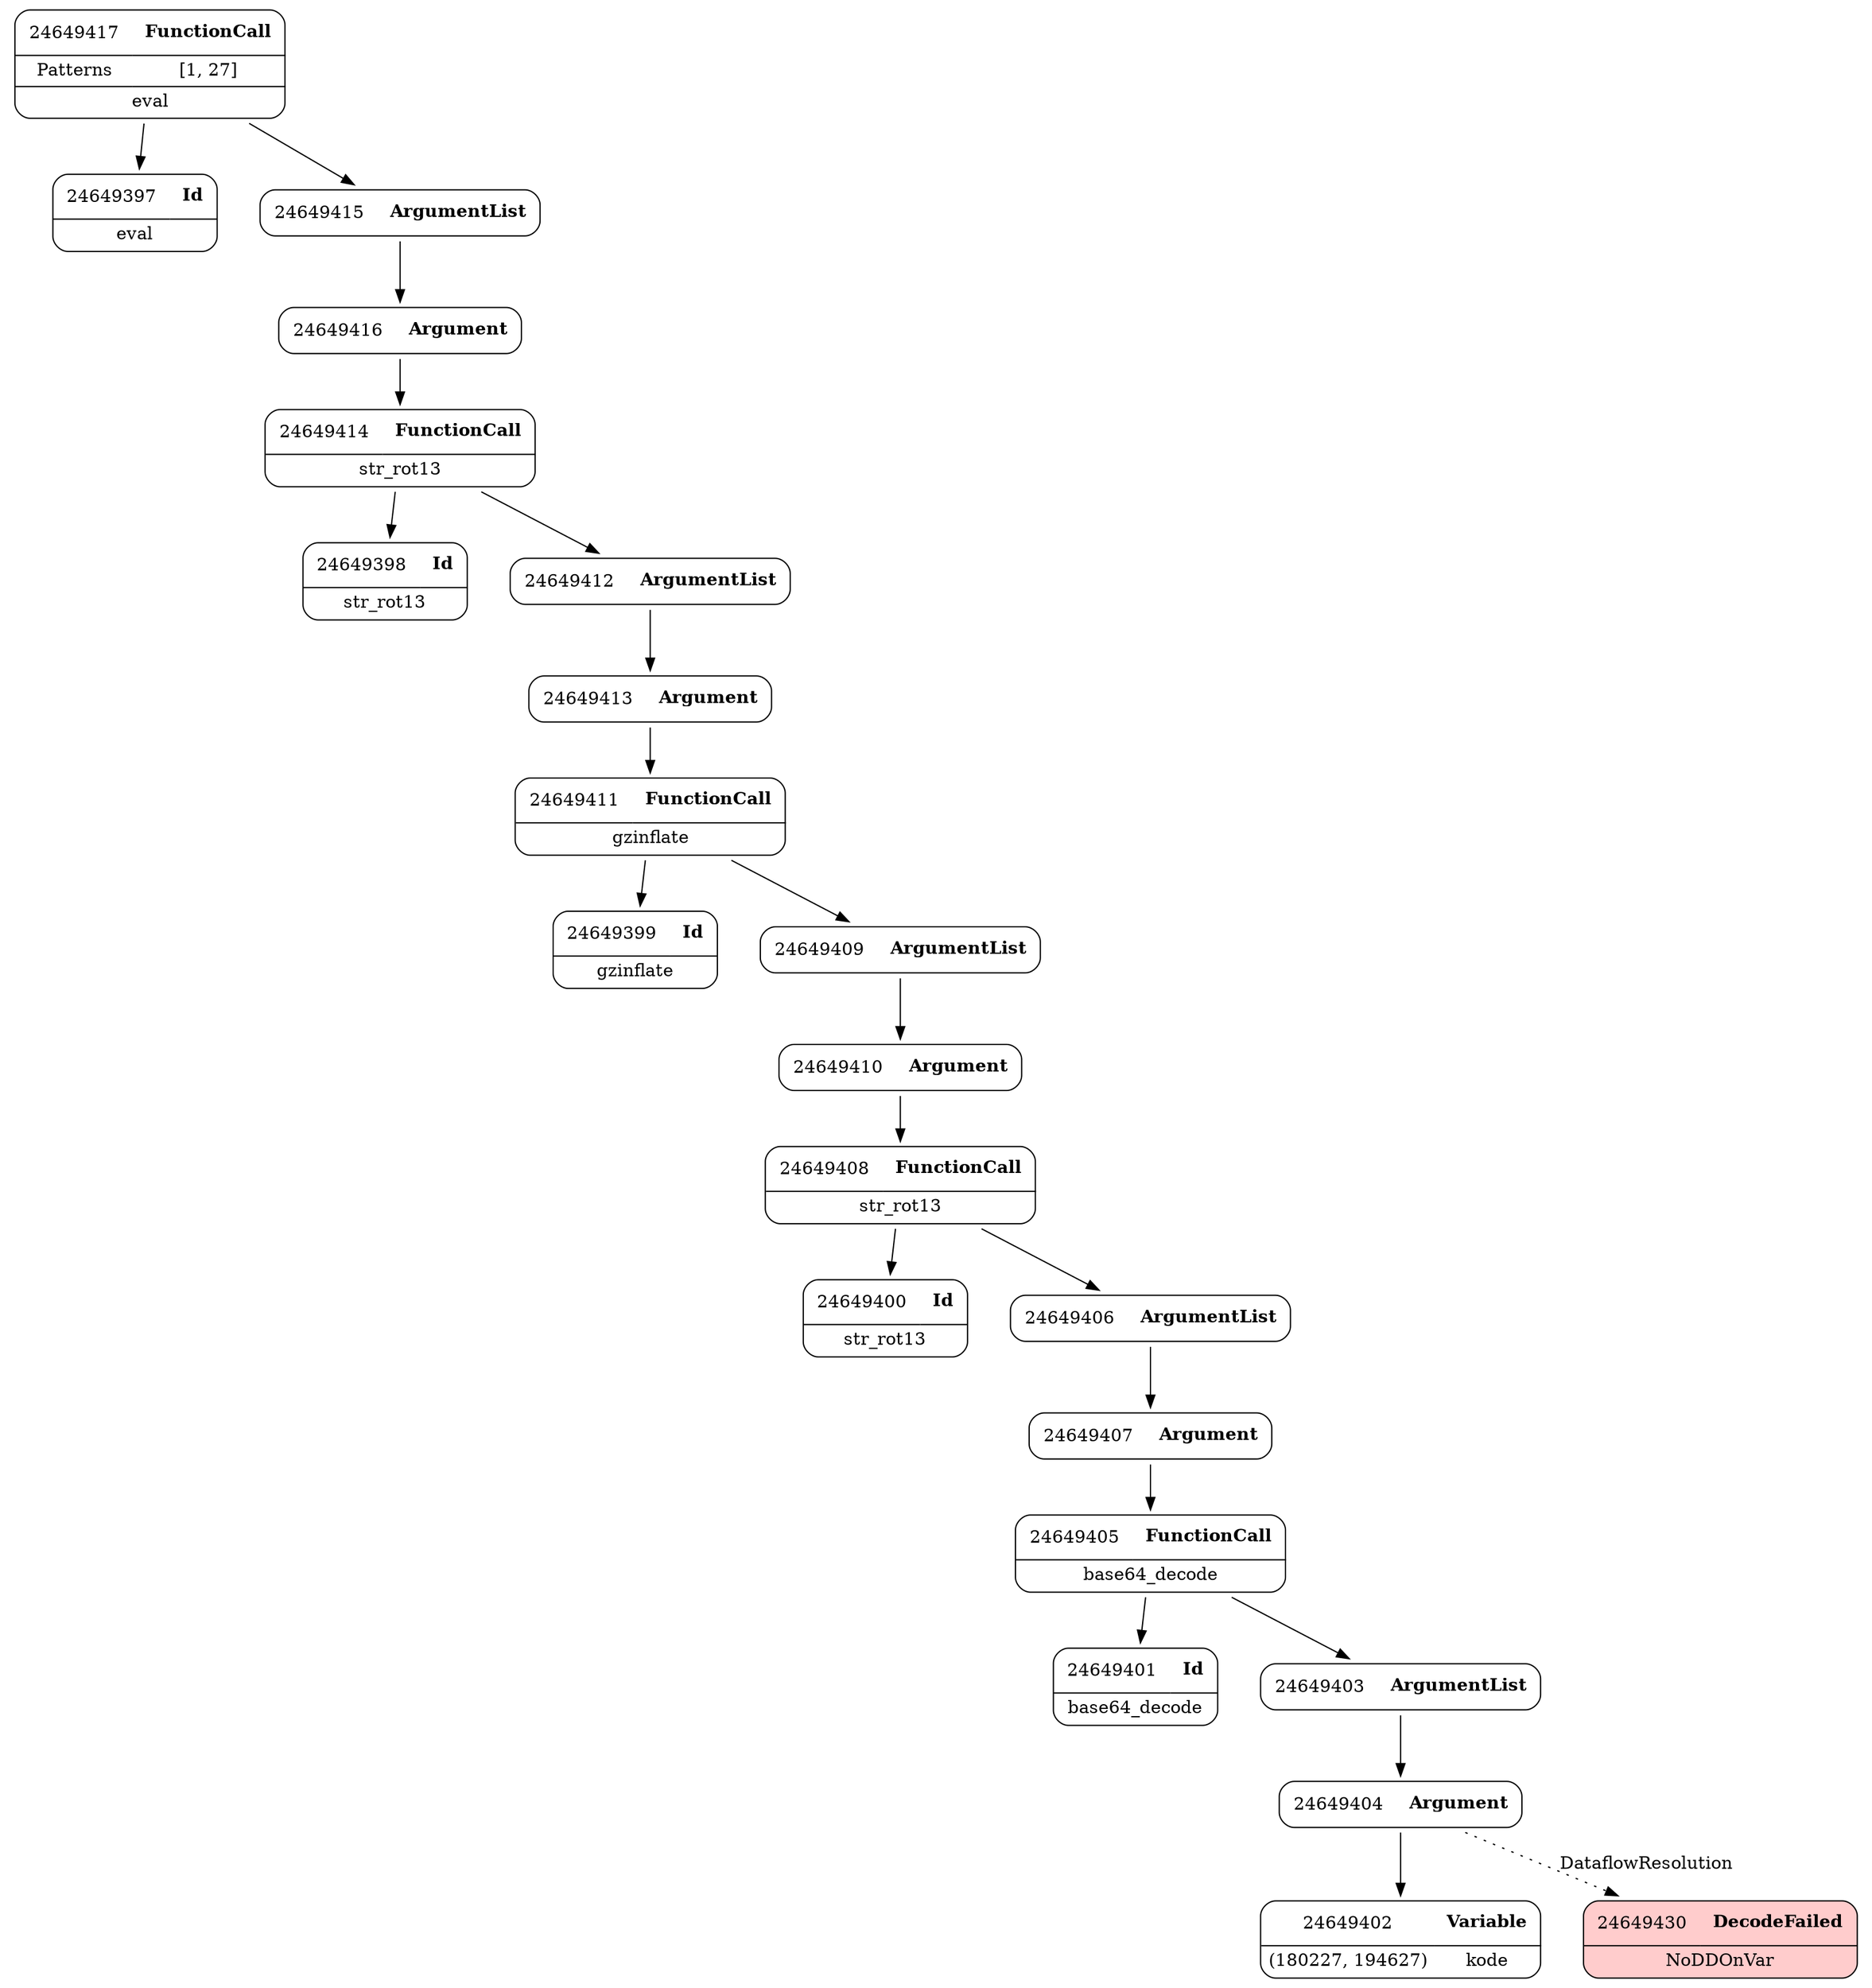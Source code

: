 digraph ast {
node [shape=none];
24649400 [label=<<TABLE border='1' cellspacing='0' cellpadding='10' style='rounded' ><TR><TD border='0'>24649400</TD><TD border='0'><B>Id</B></TD></TR><HR/><TR><TD border='0' cellpadding='5' colspan='2'>str_rot13</TD></TR></TABLE>>];
24649401 [label=<<TABLE border='1' cellspacing='0' cellpadding='10' style='rounded' ><TR><TD border='0'>24649401</TD><TD border='0'><B>Id</B></TD></TR><HR/><TR><TD border='0' cellpadding='5' colspan='2'>base64_decode</TD></TR></TABLE>>];
24649402 [label=<<TABLE border='1' cellspacing='0' cellpadding='10' style='rounded' ><TR><TD border='0'>24649402</TD><TD border='0'><B>Variable</B></TD></TR><HR/><TR><TD border='0' cellpadding='5'>(180227, 194627)</TD><TD border='0' cellpadding='5'>kode</TD></TR></TABLE>>];
24649403 [label=<<TABLE border='1' cellspacing='0' cellpadding='10' style='rounded' ><TR><TD border='0'>24649403</TD><TD border='0'><B>ArgumentList</B></TD></TR></TABLE>>];
24649403 -> 24649404 [weight=2];
24649404 [label=<<TABLE border='1' cellspacing='0' cellpadding='10' style='rounded' ><TR><TD border='0'>24649404</TD><TD border='0'><B>Argument</B></TD></TR></TABLE>>];
24649404 -> 24649402 [weight=2];
24649404 -> 24649430 [style=dotted,label=DataflowResolution];
24649405 [label=<<TABLE border='1' cellspacing='0' cellpadding='10' style='rounded' ><TR><TD border='0'>24649405</TD><TD border='0'><B>FunctionCall</B></TD></TR><HR/><TR><TD border='0' cellpadding='5' colspan='2'>base64_decode</TD></TR></TABLE>>];
24649405 -> 24649401 [weight=2];
24649405 -> 24649403 [weight=2];
24649406 [label=<<TABLE border='1' cellspacing='0' cellpadding='10' style='rounded' ><TR><TD border='0'>24649406</TD><TD border='0'><B>ArgumentList</B></TD></TR></TABLE>>];
24649406 -> 24649407 [weight=2];
24649407 [label=<<TABLE border='1' cellspacing='0' cellpadding='10' style='rounded' ><TR><TD border='0'>24649407</TD><TD border='0'><B>Argument</B></TD></TR></TABLE>>];
24649407 -> 24649405 [weight=2];
24649397 [label=<<TABLE border='1' cellspacing='0' cellpadding='10' style='rounded' ><TR><TD border='0'>24649397</TD><TD border='0'><B>Id</B></TD></TR><HR/><TR><TD border='0' cellpadding='5' colspan='2'>eval</TD></TR></TABLE>>];
24649398 [label=<<TABLE border='1' cellspacing='0' cellpadding='10' style='rounded' ><TR><TD border='0'>24649398</TD><TD border='0'><B>Id</B></TD></TR><HR/><TR><TD border='0' cellpadding='5' colspan='2'>str_rot13</TD></TR></TABLE>>];
24649430 [label=<<TABLE border='1' cellspacing='0' cellpadding='10' style='rounded' bgcolor='#FFCCCC' ><TR><TD border='0'>24649430</TD><TD border='0'><B>DecodeFailed</B></TD></TR><HR/><TR><TD border='0' cellpadding='5' colspan='2'>NoDDOnVar</TD></TR></TABLE>>];
24649399 [label=<<TABLE border='1' cellspacing='0' cellpadding='10' style='rounded' ><TR><TD border='0'>24649399</TD><TD border='0'><B>Id</B></TD></TR><HR/><TR><TD border='0' cellpadding='5' colspan='2'>gzinflate</TD></TR></TABLE>>];
24649416 [label=<<TABLE border='1' cellspacing='0' cellpadding='10' style='rounded' ><TR><TD border='0'>24649416</TD><TD border='0'><B>Argument</B></TD></TR></TABLE>>];
24649416 -> 24649414 [weight=2];
24649417 [label=<<TABLE border='1' cellspacing='0' cellpadding='10' style='rounded' ><TR><TD border='0'>24649417</TD><TD border='0'><B>FunctionCall</B></TD></TR><HR/><TR><TD border='0' cellpadding='5'>Patterns</TD><TD border='0' cellpadding='5'>[1, 27]</TD></TR><HR/><TR><TD border='0' cellpadding='5' colspan='2'>eval</TD></TR></TABLE>>];
24649417 -> 24649397 [weight=2];
24649417 -> 24649415 [weight=2];
24649408 [label=<<TABLE border='1' cellspacing='0' cellpadding='10' style='rounded' ><TR><TD border='0'>24649408</TD><TD border='0'><B>FunctionCall</B></TD></TR><HR/><TR><TD border='0' cellpadding='5' colspan='2'>str_rot13</TD></TR></TABLE>>];
24649408 -> 24649400 [weight=2];
24649408 -> 24649406 [weight=2];
24649409 [label=<<TABLE border='1' cellspacing='0' cellpadding='10' style='rounded' ><TR><TD border='0'>24649409</TD><TD border='0'><B>ArgumentList</B></TD></TR></TABLE>>];
24649409 -> 24649410 [weight=2];
24649410 [label=<<TABLE border='1' cellspacing='0' cellpadding='10' style='rounded' ><TR><TD border='0'>24649410</TD><TD border='0'><B>Argument</B></TD></TR></TABLE>>];
24649410 -> 24649408 [weight=2];
24649411 [label=<<TABLE border='1' cellspacing='0' cellpadding='10' style='rounded' ><TR><TD border='0'>24649411</TD><TD border='0'><B>FunctionCall</B></TD></TR><HR/><TR><TD border='0' cellpadding='5' colspan='2'>gzinflate</TD></TR></TABLE>>];
24649411 -> 24649399 [weight=2];
24649411 -> 24649409 [weight=2];
24649412 [label=<<TABLE border='1' cellspacing='0' cellpadding='10' style='rounded' ><TR><TD border='0'>24649412</TD><TD border='0'><B>ArgumentList</B></TD></TR></TABLE>>];
24649412 -> 24649413 [weight=2];
24649413 [label=<<TABLE border='1' cellspacing='0' cellpadding='10' style='rounded' ><TR><TD border='0'>24649413</TD><TD border='0'><B>Argument</B></TD></TR></TABLE>>];
24649413 -> 24649411 [weight=2];
24649414 [label=<<TABLE border='1' cellspacing='0' cellpadding='10' style='rounded' ><TR><TD border='0'>24649414</TD><TD border='0'><B>FunctionCall</B></TD></TR><HR/><TR><TD border='0' cellpadding='5' colspan='2'>str_rot13</TD></TR></TABLE>>];
24649414 -> 24649398 [weight=2];
24649414 -> 24649412 [weight=2];
24649415 [label=<<TABLE border='1' cellspacing='0' cellpadding='10' style='rounded' ><TR><TD border='0'>24649415</TD><TD border='0'><B>ArgumentList</B></TD></TR></TABLE>>];
24649415 -> 24649416 [weight=2];
}
